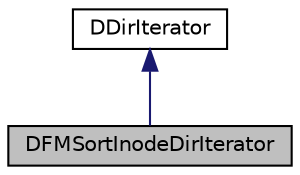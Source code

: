 digraph "DFMSortInodeDirIterator"
{
  edge [fontname="Helvetica",fontsize="10",labelfontname="Helvetica",labelfontsize="10"];
  node [fontname="Helvetica",fontsize="10",shape=record];
  Node0 [label="DFMSortInodeDirIterator",height=0.2,width=0.4,color="black", fillcolor="grey75", style="filled", fontcolor="black"];
  Node1 -> Node0 [dir="back",color="midnightblue",fontsize="10",style="solid",fontname="Helvetica"];
  Node1 [label="DDirIterator",height=0.2,width=0.4,color="black", fillcolor="white", style="filled",URL="$class_d_dir_iterator.html"];
}
